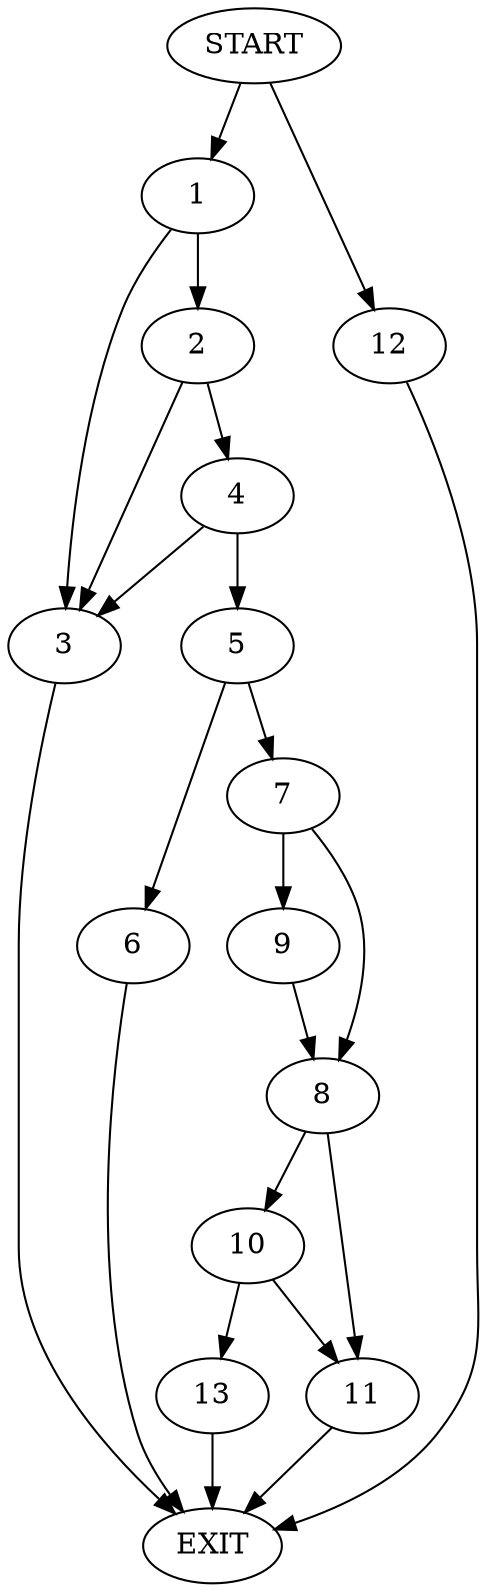 digraph {
0 [label="START"]
14 [label="EXIT"]
0 -> 1
1 -> 2
1 -> 3
2 -> 4
2 -> 3
3 -> 14
4 -> 5
4 -> 3
5 -> 6
5 -> 7
7 -> 8
7 -> 9
6 -> 14
9 -> 8
8 -> 10
8 -> 11
0 -> 12
12 -> 14
10 -> 13
10 -> 11
11 -> 14
13 -> 14
}
